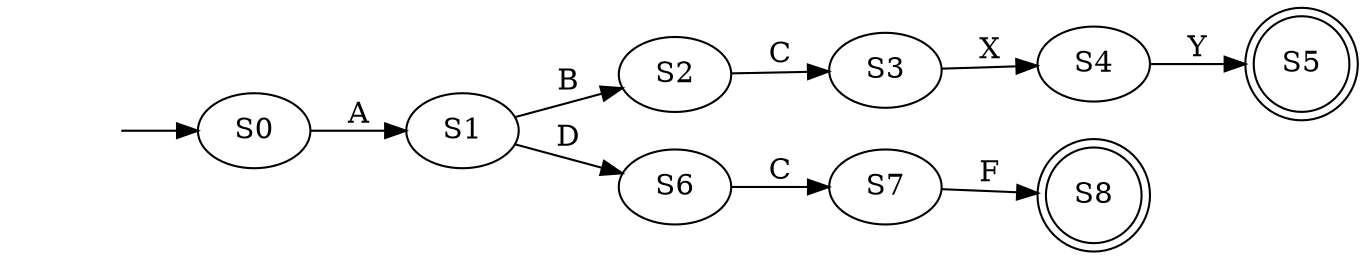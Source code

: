 digraph G {
rankdir=LR;
null [shape=plaintext label=""];
null -> S0
S0 -> S1 [label="A"];
S1 -> S2 [label="B"];
S1 -> S6 [label="D"];
S2 -> S3 [label="C"];
S3 -> S4 [label="X"];
S5 [shape=doublecircle];
S4 -> S5 [label="Y"];
S6 -> S7 [label="C"];
S8 [shape=doublecircle];
S7 -> S8 [label="F"];
}
